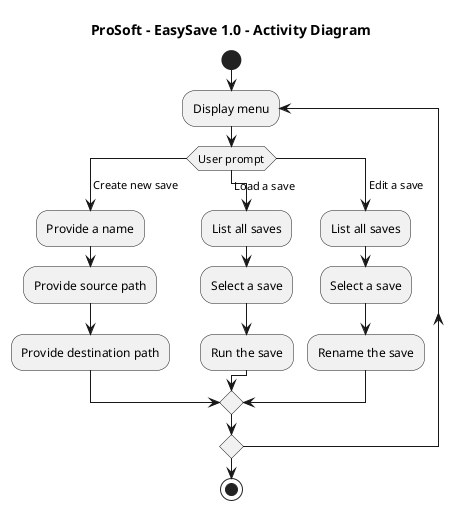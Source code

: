 @startuml ProSoft - EasySave 1.0 - Activity Diagram

title "ProSoft - EasySave 1.0 - Activity Diagram"

start

repeat :Display menu;
    switch (User prompt)
        case ( Create new save )
            :Provide a name;
            :Provide source path;
            :Provide destination path;
        case ( Load a save ) 
            :List all saves;
            :Select a save;
            :Run the save;
        case ( Edit a save )
            :List all saves;
            :Select a save;
            :Rename the save;
    endswitch
repeat while
stop

@enduml